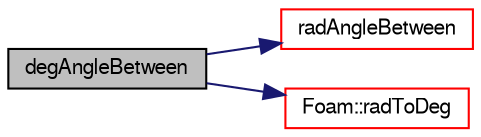 digraph "degAngleBetween"
{
  bgcolor="transparent";
  edge [fontname="FreeSans",fontsize="10",labelfontname="FreeSans",labelfontsize="10"];
  node [fontname="FreeSans",fontsize="10",shape=record];
  rankdir="LR";
  Node1 [label="degAngleBetween",height=0.2,width=0.4,color="black", fillcolor="grey75", style="filled" fontcolor="black"];
  Node1 -> Node2 [color="midnightblue",fontsize="10",style="solid",fontname="FreeSans"];
  Node2 [label="radAngleBetween",height=0.2,width=0.4,color="red",URL="$a10324.html#a40e012ba4fce0239b9220edeae4f9cb2",tooltip="Calculate angle between a and b in radians. "];
  Node1 -> Node3 [color="midnightblue",fontsize="10",style="solid",fontname="FreeSans"];
  Node3 [label="Foam::radToDeg",height=0.2,width=0.4,color="red",URL="$a10237.html#a43e249466ea923a1a1243c5f91fbd2d7",tooltip="Conversion from radians to degrees. "];
}
